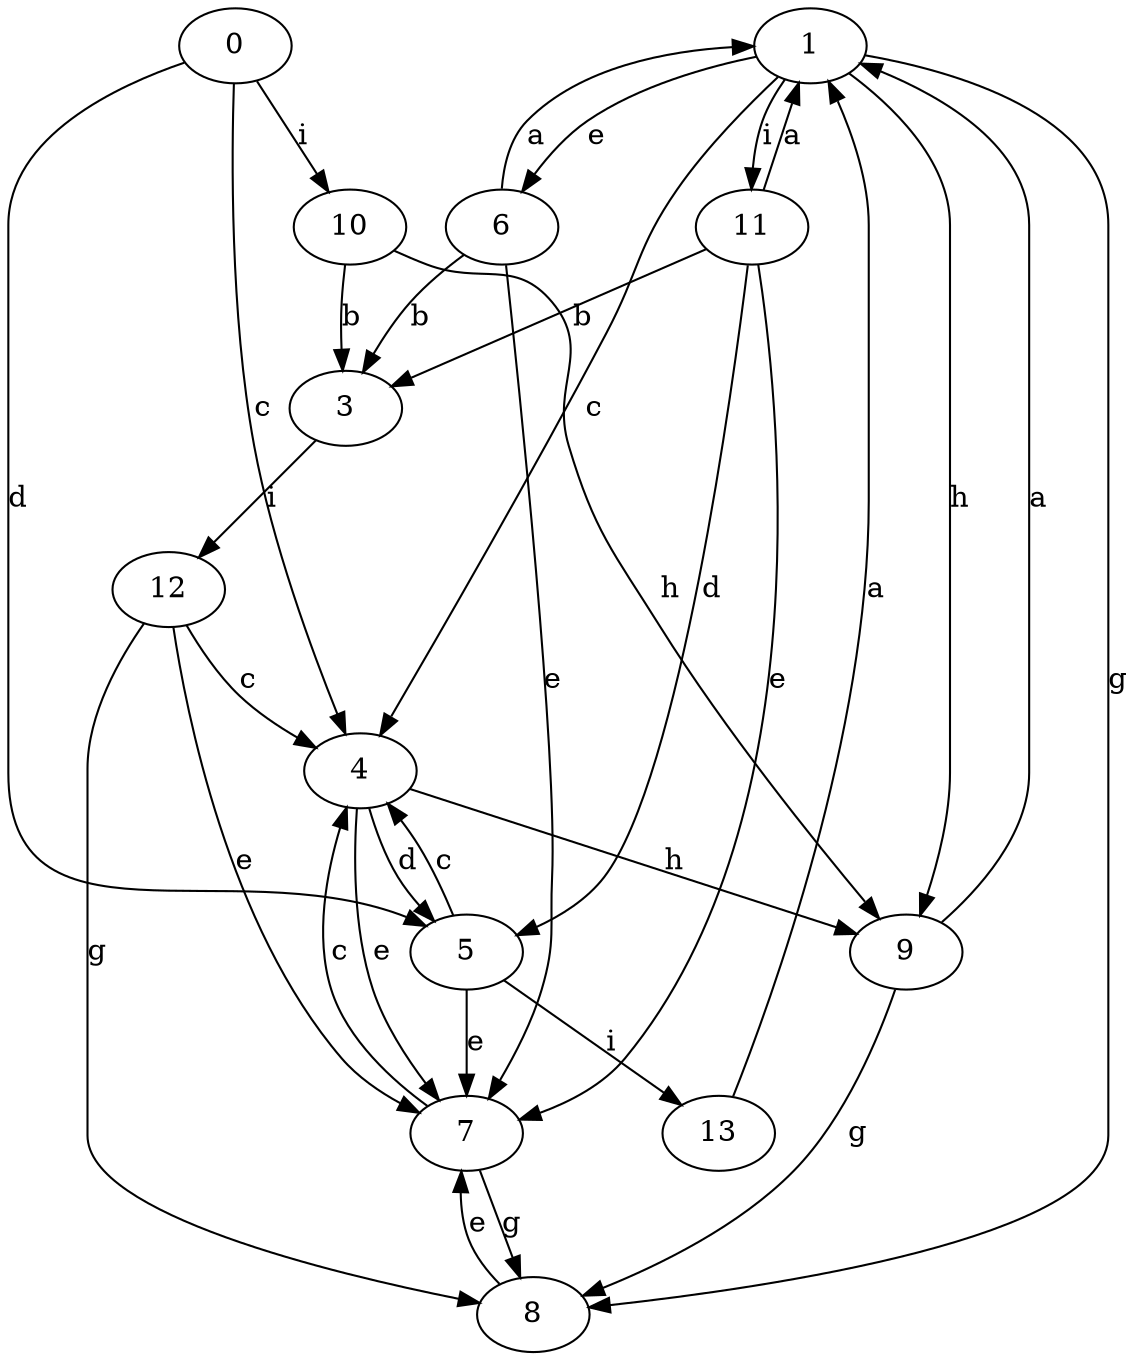 strict digraph  {
1;
3;
4;
0;
5;
6;
7;
8;
9;
10;
11;
12;
13;
1 -> 4  [label=c];
1 -> 6  [label=e];
1 -> 8  [label=g];
1 -> 9  [label=h];
1 -> 11  [label=i];
3 -> 12  [label=i];
4 -> 5  [label=d];
4 -> 7  [label=e];
4 -> 9  [label=h];
0 -> 4  [label=c];
0 -> 5  [label=d];
0 -> 10  [label=i];
5 -> 4  [label=c];
5 -> 7  [label=e];
5 -> 13  [label=i];
6 -> 1  [label=a];
6 -> 3  [label=b];
6 -> 7  [label=e];
7 -> 4  [label=c];
7 -> 8  [label=g];
8 -> 7  [label=e];
9 -> 1  [label=a];
9 -> 8  [label=g];
10 -> 3  [label=b];
10 -> 9  [label=h];
11 -> 1  [label=a];
11 -> 3  [label=b];
11 -> 5  [label=d];
11 -> 7  [label=e];
12 -> 4  [label=c];
12 -> 7  [label=e];
12 -> 8  [label=g];
13 -> 1  [label=a];
}

